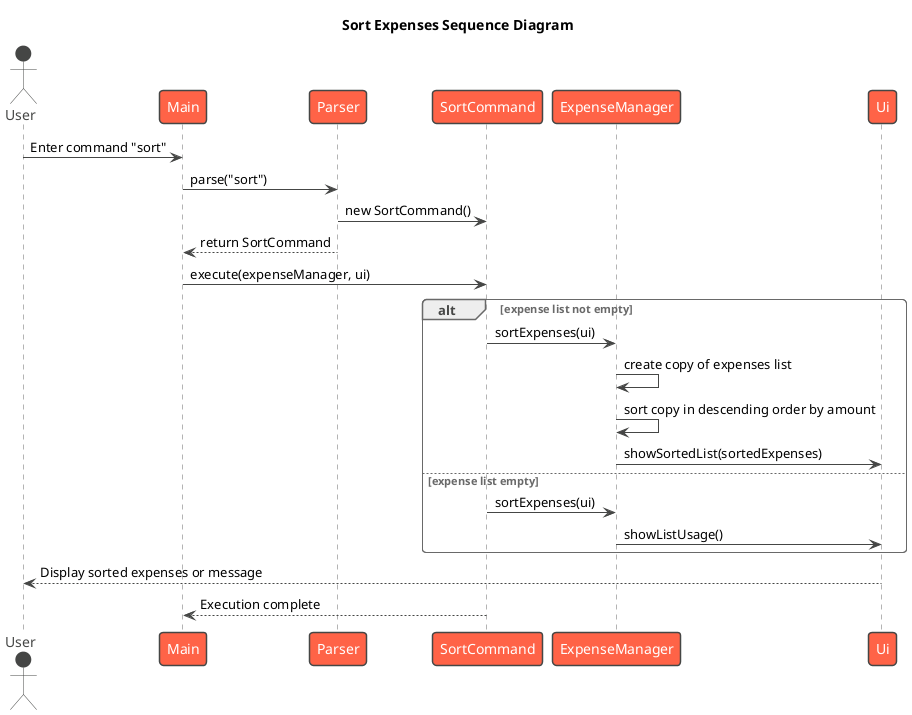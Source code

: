 @startuml
!theme vibrant
title Sort Expenses Sequence Diagram

actor User
participant Main
participant Parser
participant SortCommand
participant ExpenseManager
participant Ui

User -> Main : Enter command "sort"
Main -> Parser : parse("sort")
Parser -> SortCommand : new SortCommand()
Parser --> Main : return SortCommand
Main -> SortCommand : execute(expenseManager, ui)

alt expense list not empty
    SortCommand -> ExpenseManager : sortExpenses(ui)
    ExpenseManager -> ExpenseManager : create copy of expenses list
    ExpenseManager -> ExpenseManager : sort copy in descending order by amount
    ExpenseManager -> Ui : showSortedList(sortedExpenses)
else expense list empty
    SortCommand -> ExpenseManager : sortExpenses(ui)
    ExpenseManager -> Ui : showListUsage()
end

Ui --> User : Display sorted expenses or message
SortCommand --> Main : Execution complete

@enduml
